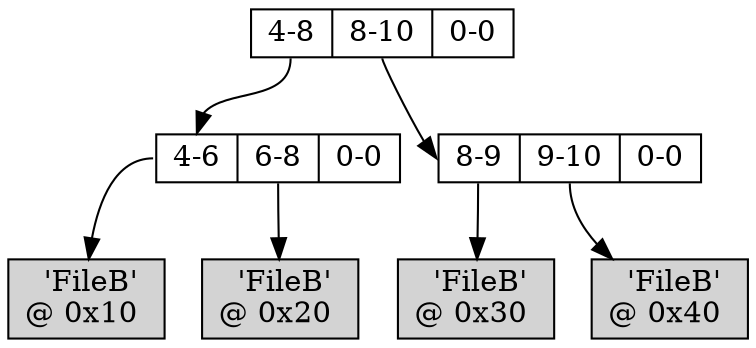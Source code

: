 # Example for dotting & viewing:
# dot -Tpng -o x.png man_data2.dot && eog x.png &

digraph RTree
{
	node [shape = record, height=.1];
	node4404 [ label="<f0>4-8|<f1>8-10|<f2>0-0"];
	node4404:f0->node4116:f0;
	node4404:f1->node4327:f0;
	node4116 [ label="<f0>4-6|<f1>6-8|<f2>0-0"];
	node4116:f0->id4219;
	id4219 [ label="'FileB' \r@ 0x10 \r",style=filled ];
	node4116:f1->id4246;
	id4246 [ label="'FileB' \r@ 0x20 \r",style=filled ];
	node4327 [ label="<f0>8-9|<f1>9-10|<f2>0-0"];
	node4327:f0->id4273;
	id4273 [ label="'FileB' \r@ 0x30 \r",style=filled ];
	node4327:f1->id4300;
	id4300 [ label="'FileB' \r@ 0x40 \r",style=filled ];
}
